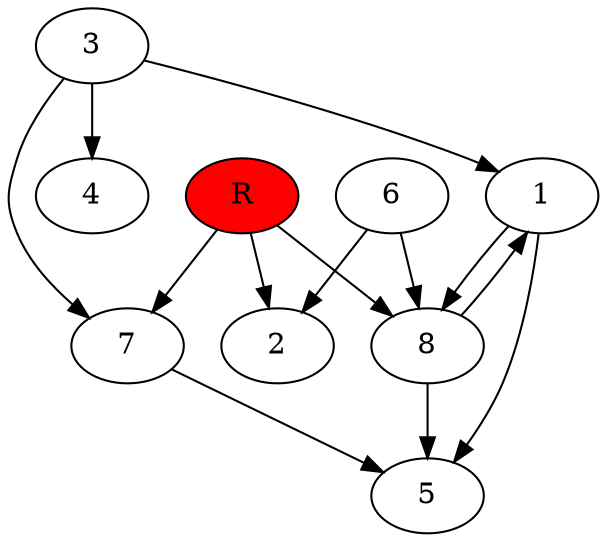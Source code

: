 digraph prb9155 {
	1
	2
	3
	4
	5
	6
	7
	8
	R [fillcolor="#ff0000" style=filled]
	1 -> 5
	1 -> 8
	3 -> 1
	3 -> 4
	3 -> 7
	6 -> 2
	6 -> 8
	7 -> 5
	8 -> 1
	8 -> 5
	R -> 2
	R -> 7
	R -> 8
}
